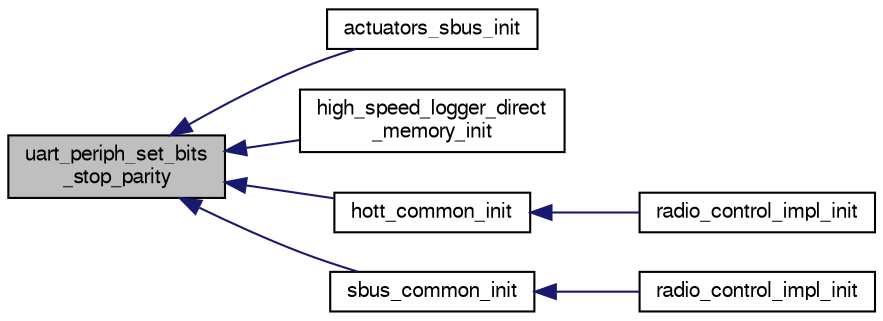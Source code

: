 digraph "uart_periph_set_bits_stop_parity"
{
  edge [fontname="FreeSans",fontsize="10",labelfontname="FreeSans",labelfontsize="10"];
  node [fontname="FreeSans",fontsize="10",shape=record];
  rankdir="LR";
  Node1 [label="uart_periph_set_bits\l_stop_parity",height=0.2,width=0.4,color="black", fillcolor="grey75", style="filled", fontcolor="black"];
  Node1 -> Node2 [dir="back",color="midnightblue",fontsize="10",style="solid",fontname="FreeSans"];
  Node2 [label="actuators_sbus_init",height=0.2,width=0.4,color="black", fillcolor="white", style="filled",URL="$actuators__sbus_8h.html#a9b651aaf39795d5f8d0f80b81852625e"];
  Node1 -> Node3 [dir="back",color="midnightblue",fontsize="10",style="solid",fontname="FreeSans"];
  Node3 [label="high_speed_logger_direct\l_memory_init",height=0.2,width=0.4,color="black", fillcolor="white", style="filled",URL="$high__speed__logger__direct__memory_8h.html#a12bdb7bbc1db80d13434e986b45f0128",tooltip="Function initialisating the module. "];
  Node1 -> Node4 [dir="back",color="midnightblue",fontsize="10",style="solid",fontname="FreeSans"];
  Node4 [label="hott_common_init",height=0.2,width=0.4,color="black", fillcolor="white", style="filled",URL="$hott__common_8h.html#a7207cca927f50170171b4957ece09706",tooltip="Init function. "];
  Node4 -> Node5 [dir="back",color="midnightblue",fontsize="10",style="solid",fontname="FreeSans"];
  Node5 [label="radio_control_impl_init",height=0.2,width=0.4,color="black", fillcolor="white", style="filled",URL="$radio__control_2hott_8c.html#a6ba4bebf68f7ff39f4569dfe3b1f2832"];
  Node1 -> Node6 [dir="back",color="midnightblue",fontsize="10",style="solid",fontname="FreeSans"];
  Node6 [label="sbus_common_init",height=0.2,width=0.4,color="black", fillcolor="white", style="filled",URL="$sbus__common_8h.html#a6dc25f3e917b3b706f27972cb0592272",tooltip="Init function. "];
  Node6 -> Node7 [dir="back",color="midnightblue",fontsize="10",style="solid",fontname="FreeSans"];
  Node7 [label="radio_control_impl_init",height=0.2,width=0.4,color="black", fillcolor="white", style="filled",URL="$sbus_8c.html#a6ba4bebf68f7ff39f4569dfe3b1f2832"];
}
